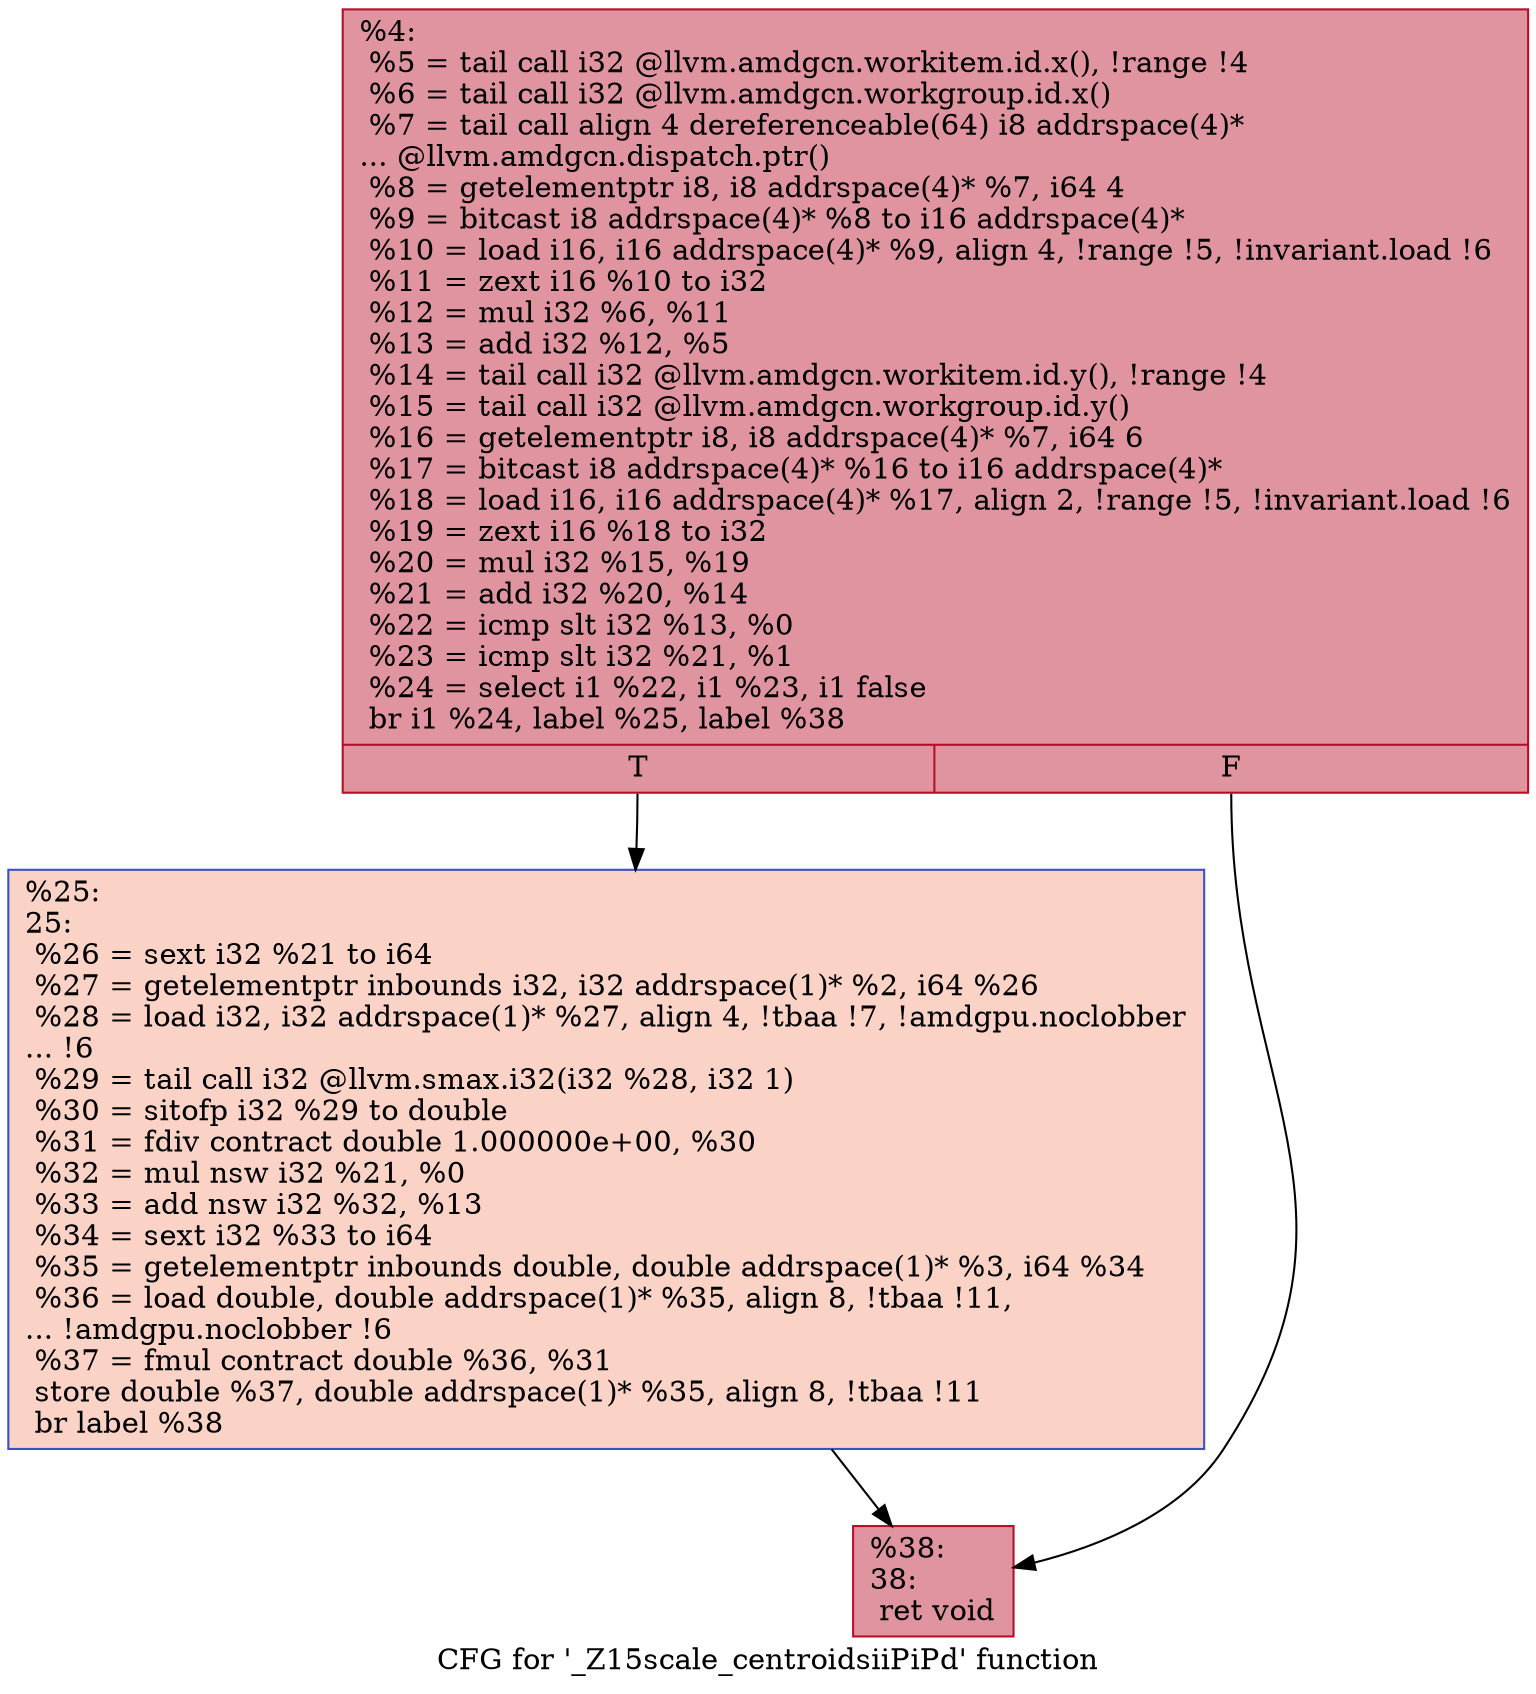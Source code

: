 digraph "CFG for '_Z15scale_centroidsiiPiPd' function" {
	label="CFG for '_Z15scale_centroidsiiPiPd' function";

	Node0x4e63560 [shape=record,color="#b70d28ff", style=filled, fillcolor="#b70d2870",label="{%4:\l  %5 = tail call i32 @llvm.amdgcn.workitem.id.x(), !range !4\l  %6 = tail call i32 @llvm.amdgcn.workgroup.id.x()\l  %7 = tail call align 4 dereferenceable(64) i8 addrspace(4)*\l... @llvm.amdgcn.dispatch.ptr()\l  %8 = getelementptr i8, i8 addrspace(4)* %7, i64 4\l  %9 = bitcast i8 addrspace(4)* %8 to i16 addrspace(4)*\l  %10 = load i16, i16 addrspace(4)* %9, align 4, !range !5, !invariant.load !6\l  %11 = zext i16 %10 to i32\l  %12 = mul i32 %6, %11\l  %13 = add i32 %12, %5\l  %14 = tail call i32 @llvm.amdgcn.workitem.id.y(), !range !4\l  %15 = tail call i32 @llvm.amdgcn.workgroup.id.y()\l  %16 = getelementptr i8, i8 addrspace(4)* %7, i64 6\l  %17 = bitcast i8 addrspace(4)* %16 to i16 addrspace(4)*\l  %18 = load i16, i16 addrspace(4)* %17, align 2, !range !5, !invariant.load !6\l  %19 = zext i16 %18 to i32\l  %20 = mul i32 %15, %19\l  %21 = add i32 %20, %14\l  %22 = icmp slt i32 %13, %0\l  %23 = icmp slt i32 %21, %1\l  %24 = select i1 %22, i1 %23, i1 false\l  br i1 %24, label %25, label %38\l|{<s0>T|<s1>F}}"];
	Node0x4e63560:s0 -> Node0x4e67010;
	Node0x4e63560:s1 -> Node0x4e670a0;
	Node0x4e67010 [shape=record,color="#3d50c3ff", style=filled, fillcolor="#f59c7d70",label="{%25:\l25:                                               \l  %26 = sext i32 %21 to i64\l  %27 = getelementptr inbounds i32, i32 addrspace(1)* %2, i64 %26\l  %28 = load i32, i32 addrspace(1)* %27, align 4, !tbaa !7, !amdgpu.noclobber\l... !6\l  %29 = tail call i32 @llvm.smax.i32(i32 %28, i32 1)\l  %30 = sitofp i32 %29 to double\l  %31 = fdiv contract double 1.000000e+00, %30\l  %32 = mul nsw i32 %21, %0\l  %33 = add nsw i32 %32, %13\l  %34 = sext i32 %33 to i64\l  %35 = getelementptr inbounds double, double addrspace(1)* %3, i64 %34\l  %36 = load double, double addrspace(1)* %35, align 8, !tbaa !11,\l... !amdgpu.noclobber !6\l  %37 = fmul contract double %36, %31\l  store double %37, double addrspace(1)* %35, align 8, !tbaa !11\l  br label %38\l}"];
	Node0x4e67010 -> Node0x4e670a0;
	Node0x4e670a0 [shape=record,color="#b70d28ff", style=filled, fillcolor="#b70d2870",label="{%38:\l38:                                               \l  ret void\l}"];
}
